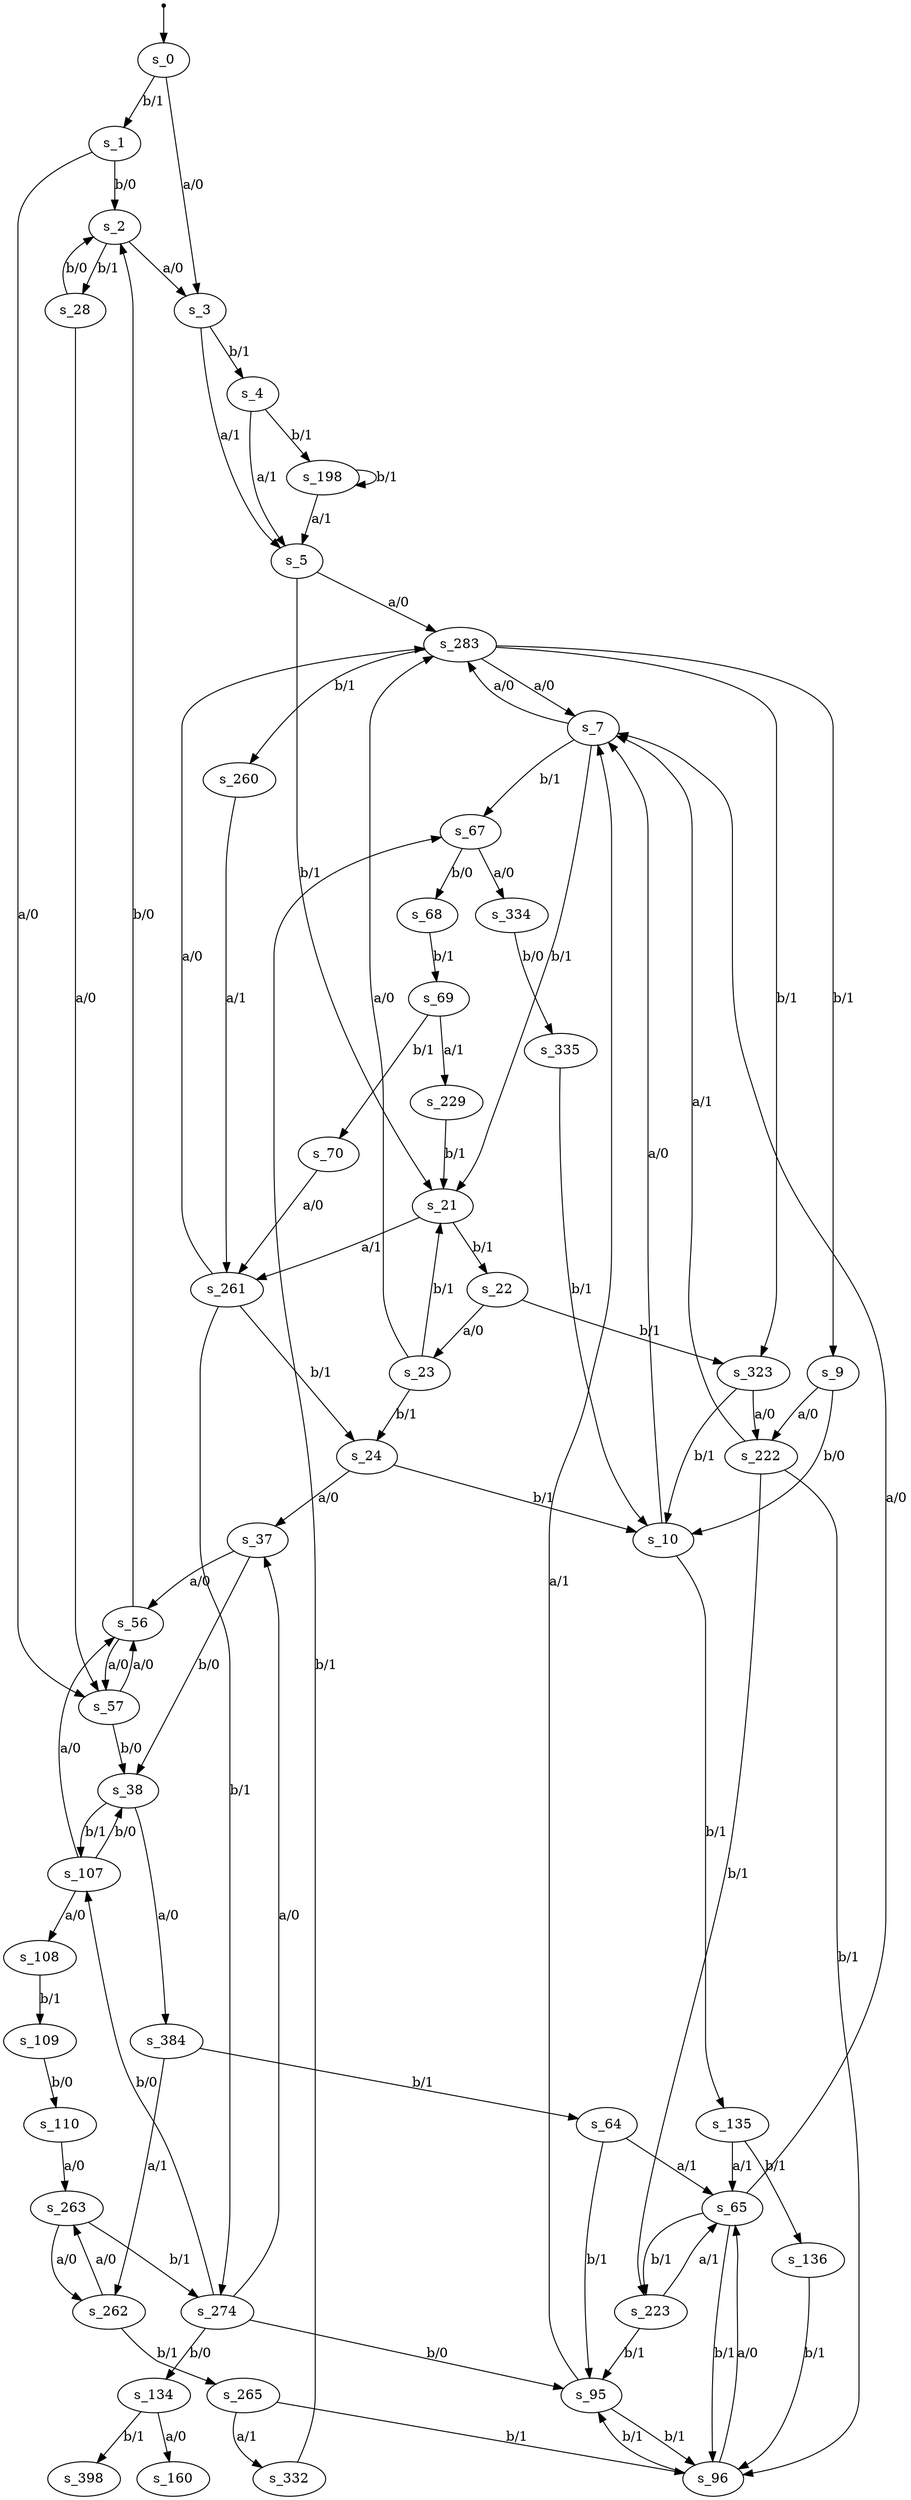digraph fsm {
	s_0 [root=true]
	s_1
	s_2
	s_3
	s_4
	s_5
	s_283
	s_7
	s_9
	s_10
	s_198
	s_21
	s_261
	s_274
	s_37
	s_56
	s_57
	s_22
	s_23
	s_28
	s_24
	s_38
	s_107
	s_134
	s_160
	s_384
	s_64
	s_65
	s_67
	s_68
	s_69
	s_70
	s_323
	s_96
	s_95
	s_135
	s_262
	s_263
	s_108
	s_109
	s_110
	s_265
	s_332
	s_334
	s_335
	s_222
	s_223
	s_136
	s_398
	s_260
	s_229
	qi [shape = point]
	qi -> s_0
	s_0 -> s_1 [label="b/1"]
	s_1 -> s_2 [label="b/0"]
	s_2 -> s_3 [label="a/0"]
	s_3 -> s_4 [label="b/1"]
	s_4 -> s_5 [label="a/1"]
	s_5 -> s_283 [label="a/0"]
	s_283 -> s_7 [label="a/0"]
	s_7 -> s_283 [label="a/0"]
	s_283 -> s_9 [label="b/1"]
	s_9 -> s_10 [label="b/0"]
	s_10 -> s_7 [label="a/0"]
	s_4 -> s_198 [label="b/1"]
	s_198 -> s_198 [label="b/1"]
	s_198 -> s_5 [label="a/1"]
	s_5 -> s_21 [label="b/1"]
	s_21 -> s_261 [label="a/1"]
	s_3 -> s_5 [label="a/1"]
	s_261 -> s_274 [label="b/1"]
	s_274 -> s_37 [label="a/0"]
	s_37 -> s_56 [label="a/0"]
	s_56 -> s_57 [label="a/0"]
	s_57 -> s_56 [label="a/0"]
	s_56 -> s_2 [label="b/0"]
	s_21 -> s_22 [label="b/1"]
	s_22 -> s_23 [label="a/0"]
	s_23 -> s_283 [label="a/0"]
	s_7 -> s_21 [label="b/1"]
	s_2 -> s_28 [label="b/1"]
	s_28 -> s_2 [label="b/0"]
	s_261 -> s_24 [label="b/1"]
	s_24 -> s_37 [label="a/0"]
	s_37 -> s_38 [label="b/0"]
	s_28 -> s_57 [label="a/0"]
	s_57 -> s_38 [label="b/0"]
	s_38 -> s_107 [label="b/1"]
	s_107 -> s_38 [label="b/0"]
	s_274 -> s_134 [label="b/0"]
	s_134 -> s_160 [label="a/0"]
	s_1 -> s_57 [label="a/0"]
	s_38 -> s_384 [label="a/0"]
	s_384 -> s_64 [label="b/1"]
	s_64 -> s_65 [label="a/1"]
	s_65 -> s_7 [label="a/0"]
	s_7 -> s_67 [label="b/1"]
	s_67 -> s_68 [label="b/0"]
	s_68 -> s_69 [label="b/1"]
	s_69 -> s_70 [label="b/1"]
	s_70 -> s_261 [label="a/0"]
	s_261 -> s_283 [label="a/0"]
	s_283 -> s_323 [label="b/1"]
	s_323 -> s_10 [label="b/1"]
	s_65 -> s_96 [label="b/1"]
	s_96 -> s_95 [label="b/1"]
	s_64 -> s_95 [label="b/1"]
	s_95 -> s_96 [label="b/1"]
	s_95 -> s_7 [label="a/1"]
	s_10 -> s_135 [label="b/1"]
	s_135 -> s_65 [label="a/1"]
	s_384 -> s_262 [label="a/1"]
	s_262 -> s_263 [label="a/0"]
	s_263 -> s_274 [label="b/1"]
	s_274 -> s_107 [label="b/0"]
	s_107 -> s_108 [label="a/0"]
	s_108 -> s_109 [label="b/1"]
	s_109 -> s_110 [label="b/0"]
	s_110 -> s_263 [label="a/0"]
	s_263 -> s_262 [label="a/0"]
	s_262 -> s_265 [label="b/1"]
	s_265 -> s_332 [label="a/1"]
	s_332 -> s_67 [label="b/1"]
	s_67 -> s_334 [label="a/0"]
	s_334 -> s_335 [label="b/0"]
	s_335 -> s_10 [label="b/1"]
	s_265 -> s_96 [label="b/1"]
	s_107 -> s_56 [label="a/0"]
	s_0 -> s_3 [label="a/0"]
	s_9 -> s_222 [label="a/0"]
	s_222 -> s_223 [label="b/1"]
	s_223 -> s_95 [label="b/1"]
	s_222 -> s_7 [label="a/1"]
	s_135 -> s_136 [label="b/1"]
	s_22 -> s_323 [label="b/1"]
	s_323 -> s_222 [label="a/0"]
	s_23 -> s_24 [label="b/1"]
	s_24 -> s_10 [label="b/1"]
	s_222 -> s_96 [label="b/1"]
	s_23 -> s_21 [label="b/1"]
	s_134 -> s_398 [label="b/1"]
	s_283 -> s_260 [label="b/1"]
	s_260 -> s_261 [label="a/1"]
	s_274 -> s_95 [label="b/0"]
	s_136 -> s_96 [label="b/1"]
	s_96 -> s_65 [label="a/0"]
	s_223 -> s_65 [label="a/1"]
	s_69 -> s_229 [label="a/1"]
	s_229 -> s_21 [label="b/1"]
	s_65 -> s_223 [label="b/1"]
}